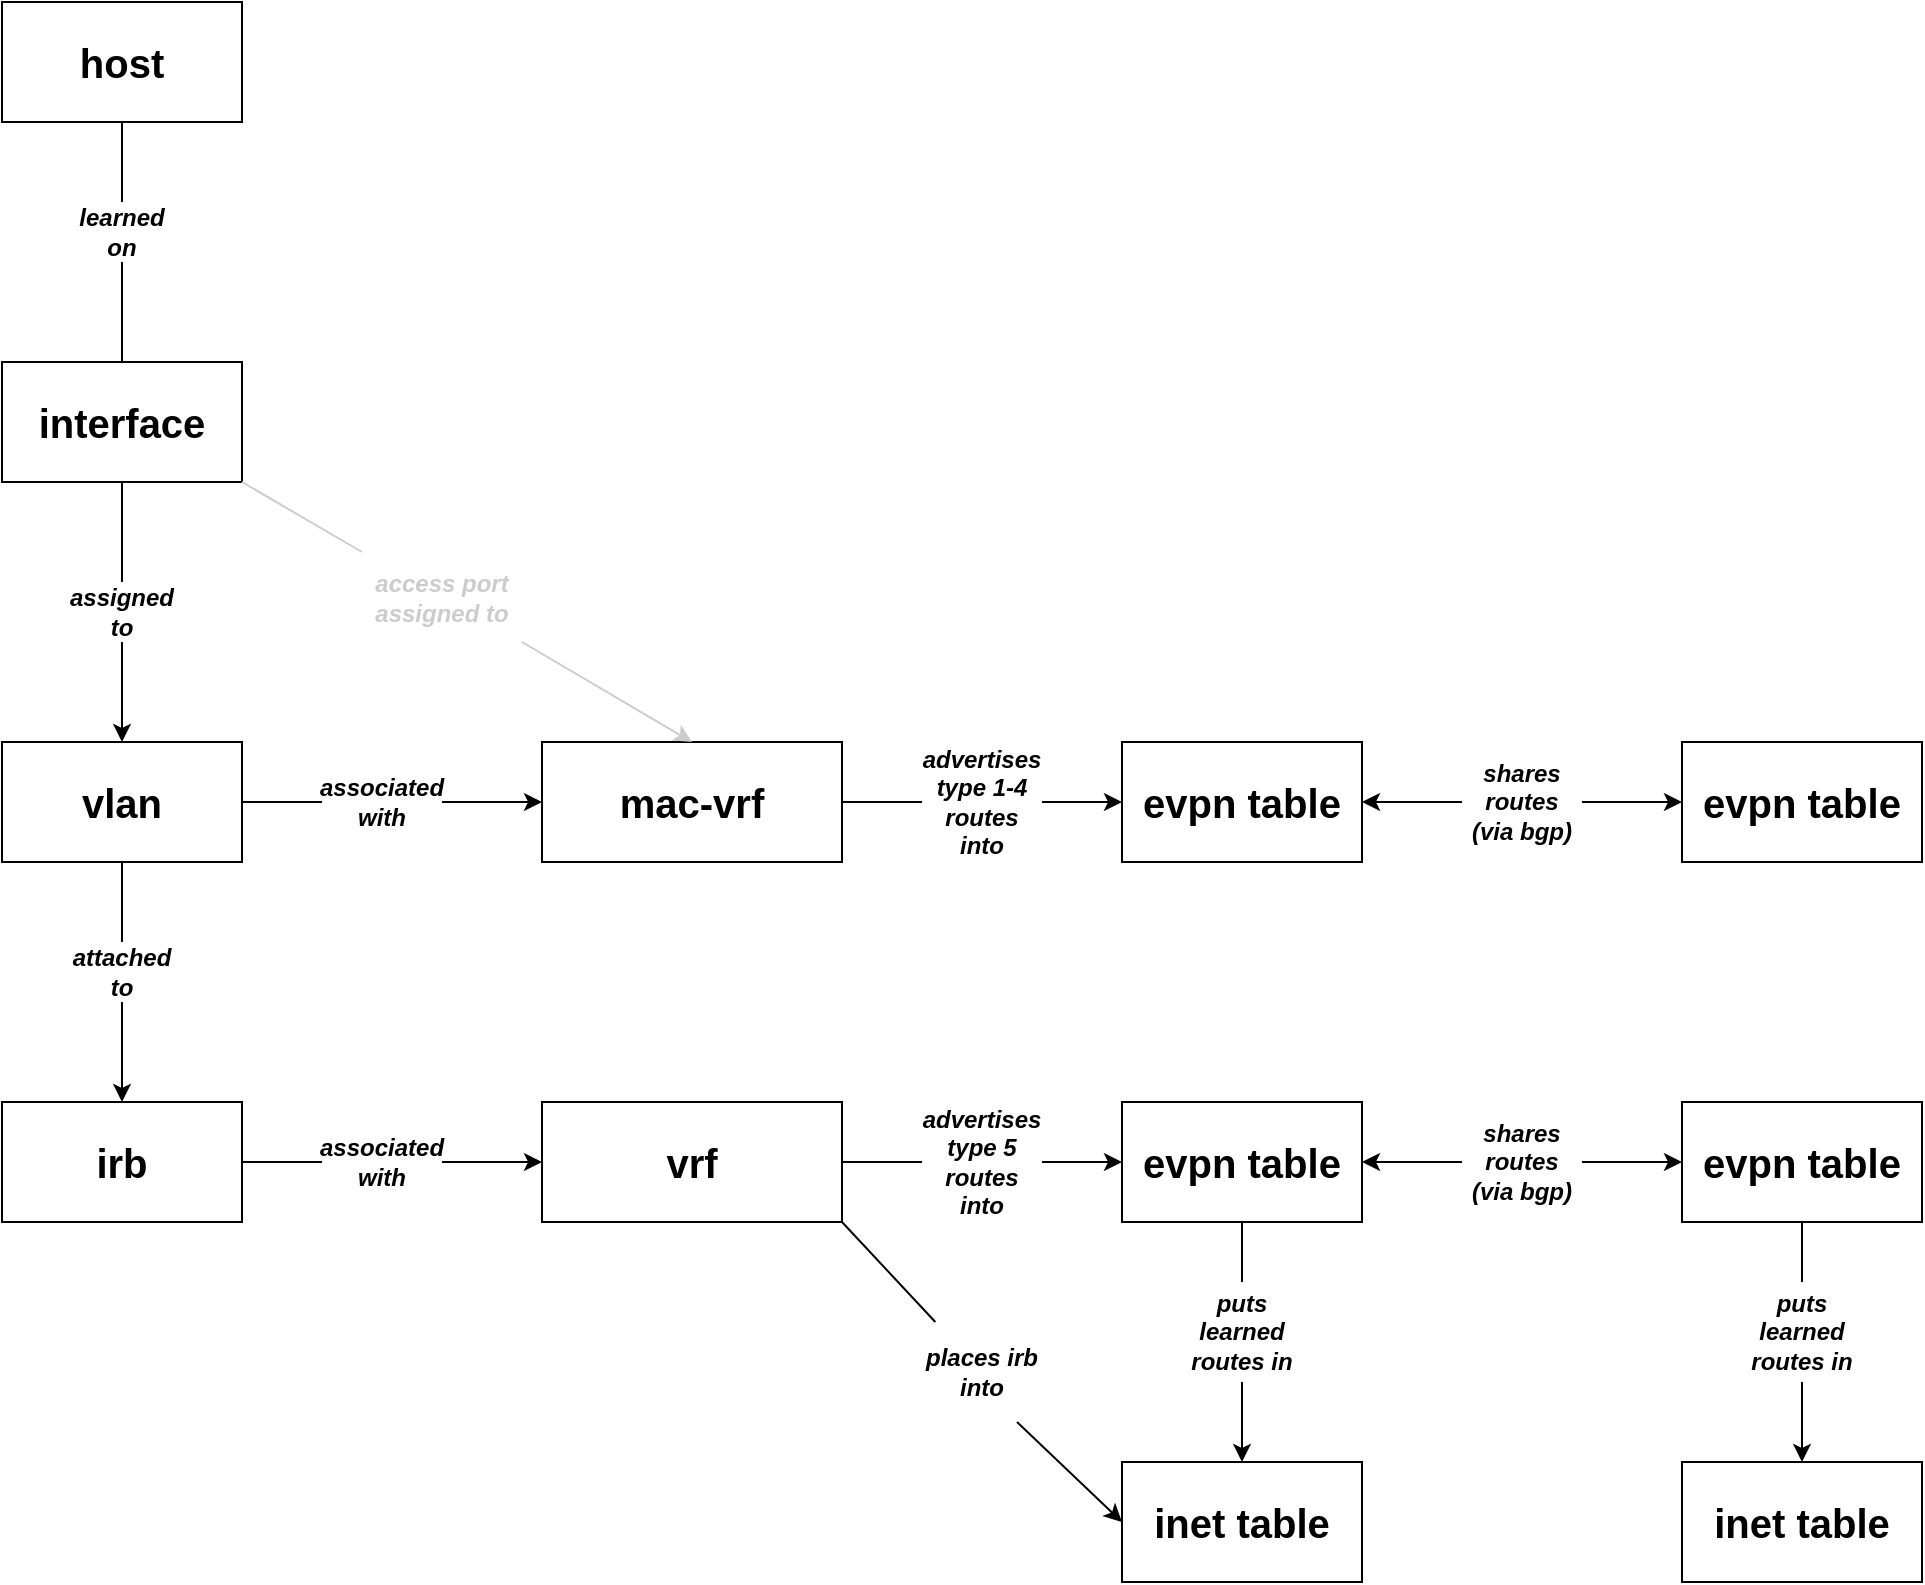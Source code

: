 <mxfile version="24.0.4" type="github">
  <diagram name="Page-1" id="M_8vOZxVr4BjTv-DGj9w">
    <mxGraphModel dx="878" dy="1686" grid="1" gridSize="10" guides="1" tooltips="1" connect="1" arrows="1" fold="1" page="1" pageScale="1" pageWidth="850" pageHeight="1100" math="0" shadow="0">
      <root>
        <mxCell id="0" />
        <mxCell id="1" parent="0" />
        <mxCell id="ueUM8DLzIV83piL0xhOp-2" value="&lt;font style=&quot;font-size: 20px;&quot;&gt;&lt;b&gt;vlan&lt;/b&gt;&lt;/font&gt;" style="rounded=0;whiteSpace=wrap;html=1;" vertex="1" parent="1">
          <mxGeometry x="160" y="330" width="120" height="60" as="geometry" />
        </mxCell>
        <mxCell id="ueUM8DLzIV83piL0xhOp-3" value="&lt;font style=&quot;font-size: 20px;&quot;&gt;&lt;b&gt;irb&lt;/b&gt;&lt;/font&gt;" style="rounded=0;whiteSpace=wrap;html=1;" vertex="1" parent="1">
          <mxGeometry x="160" y="510" width="120" height="60" as="geometry" />
        </mxCell>
        <mxCell id="ueUM8DLzIV83piL0xhOp-4" value="&lt;font size=&quot;1&quot; style=&quot;&quot;&gt;&lt;b style=&quot;font-size: 20px;&quot;&gt;mac-vrf&lt;/b&gt;&lt;/font&gt;" style="rounded=0;whiteSpace=wrap;html=1;" vertex="1" parent="1">
          <mxGeometry x="430" y="330" width="150" height="60" as="geometry" />
        </mxCell>
        <mxCell id="ueUM8DLzIV83piL0xhOp-5" value="&lt;font size=&quot;1&quot; style=&quot;&quot;&gt;&lt;b style=&quot;font-size: 20px;&quot;&gt;vrf&lt;/b&gt;&lt;/font&gt;" style="rounded=0;whiteSpace=wrap;html=1;" vertex="1" parent="1">
          <mxGeometry x="430" y="510" width="150" height="60" as="geometry" />
        </mxCell>
        <mxCell id="ueUM8DLzIV83piL0xhOp-11" value="" style="endArrow=none;html=1;rounded=0;entryX=1;entryY=0.5;entryDx=0;entryDy=0;exitX=0;exitY=0.5;exitDx=0;exitDy=0;startArrow=classic;startFill=1;" edge="1" parent="1" source="ueUM8DLzIV83piL0xhOp-4" target="ueUM8DLzIV83piL0xhOp-12">
          <mxGeometry width="50" height="50" relative="1" as="geometry">
            <mxPoint x="430" y="360" as="sourcePoint" />
            <mxPoint x="280" y="360" as="targetPoint" />
          </mxGeometry>
        </mxCell>
        <mxCell id="ueUM8DLzIV83piL0xhOp-12" value="&lt;b&gt;&lt;i&gt;associated with&lt;/i&gt;&lt;/b&gt;" style="text;html=1;align=center;verticalAlign=middle;whiteSpace=wrap;rounded=0;" vertex="1" parent="1">
          <mxGeometry x="320" y="345" width="60" height="30" as="geometry" />
        </mxCell>
        <mxCell id="ueUM8DLzIV83piL0xhOp-13" value="" style="endArrow=none;html=1;rounded=0;entryX=1;entryY=0.5;entryDx=0;entryDy=0;exitX=0;exitY=0.5;exitDx=0;exitDy=0;" edge="1" parent="1" source="ueUM8DLzIV83piL0xhOp-12" target="ueUM8DLzIV83piL0xhOp-2">
          <mxGeometry width="50" height="50" relative="1" as="geometry">
            <mxPoint x="220" y="390" as="sourcePoint" />
            <mxPoint x="270" y="340" as="targetPoint" />
          </mxGeometry>
        </mxCell>
        <mxCell id="ueUM8DLzIV83piL0xhOp-14" value="" style="endArrow=none;html=1;rounded=0;entryX=0.5;entryY=1;entryDx=0;entryDy=0;exitX=0.5;exitY=0;exitDx=0;exitDy=0;" edge="1" parent="1" source="ueUM8DLzIV83piL0xhOp-15" target="ueUM8DLzIV83piL0xhOp-2">
          <mxGeometry width="50" height="50" relative="1" as="geometry">
            <mxPoint x="220" y="380" as="sourcePoint" />
            <mxPoint x="270" y="330" as="targetPoint" />
          </mxGeometry>
        </mxCell>
        <mxCell id="ueUM8DLzIV83piL0xhOp-16" value="" style="endArrow=none;html=1;rounded=0;entryX=0.5;entryY=1;entryDx=0;entryDy=0;exitX=0.5;exitY=0;exitDx=0;exitDy=0;startArrow=classic;startFill=1;" edge="1" parent="1" source="ueUM8DLzIV83piL0xhOp-3" target="ueUM8DLzIV83piL0xhOp-15">
          <mxGeometry width="50" height="50" relative="1" as="geometry">
            <mxPoint x="220" y="510" as="sourcePoint" />
            <mxPoint x="220" y="390" as="targetPoint" />
          </mxGeometry>
        </mxCell>
        <mxCell id="ueUM8DLzIV83piL0xhOp-15" value="&lt;b&gt;&lt;i&gt;attached to&lt;/i&gt;&lt;/b&gt;" style="text;html=1;align=center;verticalAlign=middle;whiteSpace=wrap;rounded=0;" vertex="1" parent="1">
          <mxGeometry x="190" y="430" width="60" height="30" as="geometry" />
        </mxCell>
        <mxCell id="ueUM8DLzIV83piL0xhOp-17" value="" style="endArrow=none;html=1;rounded=0;entryX=1;entryY=0.5;entryDx=0;entryDy=0;exitX=0;exitY=0.5;exitDx=0;exitDy=0;" edge="1" parent="1" source="ueUM8DLzIV83piL0xhOp-18" target="ueUM8DLzIV83piL0xhOp-3">
          <mxGeometry width="50" height="50" relative="1" as="geometry">
            <mxPoint x="220" y="380" as="sourcePoint" />
            <mxPoint x="270" y="330" as="targetPoint" />
          </mxGeometry>
        </mxCell>
        <mxCell id="ueUM8DLzIV83piL0xhOp-19" value="" style="endArrow=none;html=1;rounded=0;entryX=1;entryY=0.5;entryDx=0;entryDy=0;exitX=0;exitY=0.5;exitDx=0;exitDy=0;startArrow=classic;startFill=1;" edge="1" parent="1" source="ueUM8DLzIV83piL0xhOp-5" target="ueUM8DLzIV83piL0xhOp-18">
          <mxGeometry width="50" height="50" relative="1" as="geometry">
            <mxPoint x="430" y="540" as="sourcePoint" />
            <mxPoint x="280" y="540" as="targetPoint" />
          </mxGeometry>
        </mxCell>
        <mxCell id="ueUM8DLzIV83piL0xhOp-18" value="&lt;b&gt;&lt;i&gt;associated with&lt;/i&gt;&lt;/b&gt;" style="text;html=1;align=center;verticalAlign=middle;whiteSpace=wrap;rounded=0;" vertex="1" parent="1">
          <mxGeometry x="320" y="525" width="60" height="30" as="geometry" />
        </mxCell>
        <mxCell id="ueUM8DLzIV83piL0xhOp-20" value="&lt;span style=&quot;font-size: 20px;&quot;&gt;&lt;b&gt;interface&lt;/b&gt;&lt;/span&gt;" style="rounded=0;whiteSpace=wrap;html=1;" vertex="1" parent="1">
          <mxGeometry x="160" y="140" width="120" height="60" as="geometry" />
        </mxCell>
        <mxCell id="ueUM8DLzIV83piL0xhOp-21" value="" style="endArrow=none;html=1;rounded=0;entryX=0.5;entryY=1;entryDx=0;entryDy=0;exitX=0.5;exitY=0;exitDx=0;exitDy=0;" edge="1" parent="1" source="ueUM8DLzIV83piL0xhOp-23" target="ueUM8DLzIV83piL0xhOp-20">
          <mxGeometry width="50" height="50" relative="1" as="geometry">
            <mxPoint x="220" y="420" as="sourcePoint" />
            <mxPoint x="270" y="370" as="targetPoint" />
          </mxGeometry>
        </mxCell>
        <mxCell id="ueUM8DLzIV83piL0xhOp-22" value="" style="endArrow=none;html=1;rounded=0;entryX=0.5;entryY=1;entryDx=0;entryDy=0;exitX=0.5;exitY=0;exitDx=0;exitDy=0;startArrow=classic;startFill=1;" edge="1" parent="1" source="ueUM8DLzIV83piL0xhOp-2" target="ueUM8DLzIV83piL0xhOp-23">
          <mxGeometry width="50" height="50" relative="1" as="geometry">
            <mxPoint x="220" y="330" as="sourcePoint" />
            <mxPoint x="220" y="200" as="targetPoint" />
          </mxGeometry>
        </mxCell>
        <mxCell id="ueUM8DLzIV83piL0xhOp-23" value="&lt;b&gt;&lt;i&gt;assigned to&lt;/i&gt;&lt;/b&gt;" style="text;html=1;align=center;verticalAlign=middle;whiteSpace=wrap;rounded=0;" vertex="1" parent="1">
          <mxGeometry x="190" y="250" width="60" height="30" as="geometry" />
        </mxCell>
        <mxCell id="ueUM8DLzIV83piL0xhOp-24" value="&lt;span style=&quot;font-size: 20px;&quot;&gt;&lt;b&gt;evpn table&lt;/b&gt;&lt;/span&gt;" style="rounded=0;whiteSpace=wrap;html=1;" vertex="1" parent="1">
          <mxGeometry x="720" y="330" width="120" height="60" as="geometry" />
        </mxCell>
        <mxCell id="ueUM8DLzIV83piL0xhOp-25" value="" style="endArrow=classic;html=1;rounded=0;exitX=1;exitY=0.5;exitDx=0;exitDy=0;entryX=0;entryY=0.5;entryDx=0;entryDy=0;startArrow=none;startFill=0;endFill=1;" edge="1" parent="1" source="ueUM8DLzIV83piL0xhOp-26" target="ueUM8DLzIV83piL0xhOp-24">
          <mxGeometry width="50" height="50" relative="1" as="geometry">
            <mxPoint x="430" y="360" as="sourcePoint" />
            <mxPoint x="480" y="310" as="targetPoint" />
          </mxGeometry>
        </mxCell>
        <mxCell id="ueUM8DLzIV83piL0xhOp-27" value="" style="endArrow=none;html=1;rounded=0;exitX=1;exitY=0.5;exitDx=0;exitDy=0;entryX=0;entryY=0.5;entryDx=0;entryDy=0;" edge="1" parent="1" source="ueUM8DLzIV83piL0xhOp-4" target="ueUM8DLzIV83piL0xhOp-26">
          <mxGeometry width="50" height="50" relative="1" as="geometry">
            <mxPoint x="580" y="360" as="sourcePoint" />
            <mxPoint x="720" y="360" as="targetPoint" />
          </mxGeometry>
        </mxCell>
        <mxCell id="ueUM8DLzIV83piL0xhOp-26" value="&lt;b&gt;&lt;i&gt;advertises type 1-4 routes&lt;/i&gt;&lt;/b&gt;&lt;div&gt;&lt;b&gt;&lt;i&gt;into&lt;/i&gt;&lt;/b&gt;&lt;/div&gt;" style="text;html=1;align=center;verticalAlign=middle;whiteSpace=wrap;rounded=0;" vertex="1" parent="1">
          <mxGeometry x="620" y="345" width="60" height="30" as="geometry" />
        </mxCell>
        <mxCell id="ueUM8DLzIV83piL0xhOp-28" value="&lt;span style=&quot;font-size: 20px;&quot;&gt;&lt;b&gt;evpn table&lt;/b&gt;&lt;/span&gt;" style="rounded=0;whiteSpace=wrap;html=1;" vertex="1" parent="1">
          <mxGeometry x="720" y="510" width="120" height="60" as="geometry" />
        </mxCell>
        <mxCell id="ueUM8DLzIV83piL0xhOp-29" value="" style="endArrow=classic;html=1;rounded=0;exitX=1;exitY=0.5;exitDx=0;exitDy=0;entryX=0;entryY=0.5;entryDx=0;entryDy=0;startArrow=none;startFill=0;endFill=1;" edge="1" parent="1" source="ueUM8DLzIV83piL0xhOp-30" target="ueUM8DLzIV83piL0xhOp-28">
          <mxGeometry width="50" height="50" relative="1" as="geometry">
            <mxPoint x="430" y="450" as="sourcePoint" />
            <mxPoint x="480" y="400" as="targetPoint" />
          </mxGeometry>
        </mxCell>
        <mxCell id="ueUM8DLzIV83piL0xhOp-31" value="" style="endArrow=none;html=1;rounded=0;exitX=1;exitY=0.5;exitDx=0;exitDy=0;entryX=0;entryY=0.5;entryDx=0;entryDy=0;" edge="1" parent="1" source="ueUM8DLzIV83piL0xhOp-5" target="ueUM8DLzIV83piL0xhOp-30">
          <mxGeometry width="50" height="50" relative="1" as="geometry">
            <mxPoint x="580" y="540" as="sourcePoint" />
            <mxPoint x="720" y="540" as="targetPoint" />
          </mxGeometry>
        </mxCell>
        <mxCell id="ueUM8DLzIV83piL0xhOp-30" value="&lt;b&gt;&lt;i&gt;advertises type 5 routes into&lt;/i&gt;&lt;/b&gt;" style="text;html=1;align=center;verticalAlign=middle;whiteSpace=wrap;rounded=0;" vertex="1" parent="1">
          <mxGeometry x="620" y="525" width="60" height="30" as="geometry" />
        </mxCell>
        <mxCell id="ueUM8DLzIV83piL0xhOp-32" value="&lt;span style=&quot;font-size: 20px;&quot;&gt;&lt;b&gt;inet table&lt;/b&gt;&lt;/span&gt;" style="rounded=0;whiteSpace=wrap;html=1;" vertex="1" parent="1">
          <mxGeometry x="720" y="690" width="120" height="60" as="geometry" />
        </mxCell>
        <mxCell id="ueUM8DLzIV83piL0xhOp-33" value="" style="endArrow=classic;html=1;rounded=0;exitX=0.75;exitY=1;exitDx=0;exitDy=0;entryX=0;entryY=0.5;entryDx=0;entryDy=0;startArrow=none;startFill=0;endFill=1;" edge="1" parent="1" source="ueUM8DLzIV83piL0xhOp-34" target="ueUM8DLzIV83piL0xhOp-32">
          <mxGeometry width="50" height="50" relative="1" as="geometry">
            <mxPoint x="420" y="510" as="sourcePoint" />
            <mxPoint x="470" y="460" as="targetPoint" />
          </mxGeometry>
        </mxCell>
        <mxCell id="ueUM8DLzIV83piL0xhOp-35" value="" style="endArrow=none;html=1;rounded=0;exitX=1;exitY=1;exitDx=0;exitDy=0;" edge="1" parent="1" source="ueUM8DLzIV83piL0xhOp-5" target="ueUM8DLzIV83piL0xhOp-34">
          <mxGeometry width="50" height="50" relative="1" as="geometry">
            <mxPoint x="580" y="570" as="sourcePoint" />
            <mxPoint x="720" y="720" as="targetPoint" />
          </mxGeometry>
        </mxCell>
        <mxCell id="ueUM8DLzIV83piL0xhOp-34" value="&lt;b&gt;&lt;i&gt;places irb into&lt;/i&gt;&lt;/b&gt;" style="text;html=1;align=center;verticalAlign=middle;whiteSpace=wrap;rounded=0;" vertex="1" parent="1">
          <mxGeometry x="615" y="620" width="70" height="50" as="geometry" />
        </mxCell>
        <mxCell id="ueUM8DLzIV83piL0xhOp-36" value="&lt;span style=&quot;font-size: 20px;&quot;&gt;&lt;b&gt;host&lt;/b&gt;&lt;/span&gt;" style="rounded=0;whiteSpace=wrap;html=1;" vertex="1" parent="1">
          <mxGeometry x="160" y="-40" width="120" height="60" as="geometry" />
        </mxCell>
        <mxCell id="ueUM8DLzIV83piL0xhOp-37" value="" style="endArrow=none;html=1;rounded=0;entryX=0.5;entryY=1;entryDx=0;entryDy=0;exitX=0.5;exitY=0;exitDx=0;exitDy=0;" edge="1" parent="1" source="ueUM8DLzIV83piL0xhOp-45" target="ueUM8DLzIV83piL0xhOp-36">
          <mxGeometry width="50" height="50" relative="1" as="geometry">
            <mxPoint x="390" y="230" as="sourcePoint" />
            <mxPoint x="440" y="180" as="targetPoint" />
          </mxGeometry>
        </mxCell>
        <mxCell id="ueUM8DLzIV83piL0xhOp-38" value="" style="endArrow=none;html=1;rounded=0;entryX=1;entryY=1;entryDx=0;entryDy=0;exitX=0;exitY=0;exitDx=0;exitDy=0;fontColor=#CCCCCC;fillColor=#f5f5f5;strokeColor=#CCCCCC;" edge="1" parent="1" source="ueUM8DLzIV83piL0xhOp-40" target="ueUM8DLzIV83piL0xhOp-20">
          <mxGeometry width="50" height="50" relative="1" as="geometry">
            <mxPoint x="380" y="350" as="sourcePoint" />
            <mxPoint x="430" y="300" as="targetPoint" />
          </mxGeometry>
        </mxCell>
        <mxCell id="ueUM8DLzIV83piL0xhOp-39" value="" style="endArrow=none;html=1;rounded=0;entryX=1;entryY=1;entryDx=0;entryDy=0;exitX=0.5;exitY=0;exitDx=0;exitDy=0;startArrow=classic;startFill=1;strokeColor=#CCCCCC;" edge="1" parent="1" source="ueUM8DLzIV83piL0xhOp-4" target="ueUM8DLzIV83piL0xhOp-40">
          <mxGeometry width="50" height="50" relative="1" as="geometry">
            <mxPoint x="505" y="330" as="sourcePoint" />
            <mxPoint x="280" y="200" as="targetPoint" />
          </mxGeometry>
        </mxCell>
        <mxCell id="ueUM8DLzIV83piL0xhOp-40" value="&lt;b&gt;&lt;i&gt;access port assigned to&lt;/i&gt;&lt;/b&gt;" style="text;html=1;align=center;verticalAlign=middle;whiteSpace=wrap;rounded=0;fontColor=#CCCCCC;" vertex="1" parent="1">
          <mxGeometry x="340" y="235" width="80" height="45" as="geometry" />
        </mxCell>
        <mxCell id="ueUM8DLzIV83piL0xhOp-41" value="&lt;span style=&quot;font-size: 20px;&quot;&gt;&lt;b&gt;evpn table&lt;/b&gt;&lt;/span&gt;" style="rounded=0;whiteSpace=wrap;html=1;" vertex="1" parent="1">
          <mxGeometry x="1000" y="510" width="120" height="60" as="geometry" />
        </mxCell>
        <mxCell id="ueUM8DLzIV83piL0xhOp-42" value="" style="endArrow=classic;html=1;rounded=0;exitX=1;exitY=0.5;exitDx=0;exitDy=0;entryX=0;entryY=0.5;entryDx=0;entryDy=0;startArrow=none;startFill=0;" edge="1" parent="1" source="ueUM8DLzIV83piL0xhOp-51" target="ueUM8DLzIV83piL0xhOp-41">
          <mxGeometry width="50" height="50" relative="1" as="geometry">
            <mxPoint x="700" y="560" as="sourcePoint" />
            <mxPoint x="750" y="510" as="targetPoint" />
          </mxGeometry>
        </mxCell>
        <mxCell id="ueUM8DLzIV83piL0xhOp-43" value="&lt;span style=&quot;font-size: 20px;&quot;&gt;&lt;b&gt;evpn table&lt;/b&gt;&lt;/span&gt;" style="rounded=0;whiteSpace=wrap;html=1;" vertex="1" parent="1">
          <mxGeometry x="1000" y="330" width="120" height="60" as="geometry" />
        </mxCell>
        <mxCell id="ueUM8DLzIV83piL0xhOp-44" value="&lt;span style=&quot;font-size: 20px;&quot;&gt;&lt;b&gt;inet table&lt;/b&gt;&lt;/span&gt;" style="rounded=0;whiteSpace=wrap;html=1;" vertex="1" parent="1">
          <mxGeometry x="1000" y="690" width="120" height="60" as="geometry" />
        </mxCell>
        <mxCell id="ueUM8DLzIV83piL0xhOp-46" value="" style="endArrow=none;html=1;rounded=0;entryX=0.5;entryY=1;entryDx=0;entryDy=0;exitX=0.5;exitY=0;exitDx=0;exitDy=0;" edge="1" parent="1" source="ueUM8DLzIV83piL0xhOp-20" target="ueUM8DLzIV83piL0xhOp-45">
          <mxGeometry width="50" height="50" relative="1" as="geometry">
            <mxPoint x="220" y="140" as="sourcePoint" />
            <mxPoint x="220" y="20" as="targetPoint" />
          </mxGeometry>
        </mxCell>
        <mxCell id="ueUM8DLzIV83piL0xhOp-45" value="&lt;b&gt;&lt;i&gt;learned on&lt;/i&gt;&lt;/b&gt;" style="text;html=1;align=center;verticalAlign=middle;whiteSpace=wrap;rounded=0;" vertex="1" parent="1">
          <mxGeometry x="190" y="60" width="60" height="30" as="geometry" />
        </mxCell>
        <mxCell id="ueUM8DLzIV83piL0xhOp-47" value="" style="endArrow=none;startArrow=none;html=1;rounded=0;entryX=0.5;entryY=1;entryDx=0;entryDy=0;exitX=0.5;exitY=0;exitDx=0;exitDy=0;startFill=0;endFill=0;" edge="1" parent="1" source="ueUM8DLzIV83piL0xhOp-48" target="ueUM8DLzIV83piL0xhOp-28">
          <mxGeometry width="50" height="50" relative="1" as="geometry">
            <mxPoint x="870" y="630" as="sourcePoint" />
            <mxPoint x="920" y="580" as="targetPoint" />
          </mxGeometry>
        </mxCell>
        <mxCell id="ueUM8DLzIV83piL0xhOp-49" value="" style="endArrow=none;startArrow=classic;html=1;rounded=0;entryX=0.5;entryY=1;entryDx=0;entryDy=0;exitX=0.5;exitY=0;exitDx=0;exitDy=0;startFill=1;endFill=0;" edge="1" parent="1" source="ueUM8DLzIV83piL0xhOp-32" target="ueUM8DLzIV83piL0xhOp-48">
          <mxGeometry width="50" height="50" relative="1" as="geometry">
            <mxPoint x="780" y="690" as="sourcePoint" />
            <mxPoint x="780" y="570" as="targetPoint" />
          </mxGeometry>
        </mxCell>
        <mxCell id="ueUM8DLzIV83piL0xhOp-48" value="&lt;b&gt;&lt;i&gt;puts learned routes in&lt;/i&gt;&lt;/b&gt;" style="text;html=1;align=center;verticalAlign=middle;whiteSpace=wrap;rounded=0;" vertex="1" parent="1">
          <mxGeometry x="750" y="600" width="60" height="50" as="geometry" />
        </mxCell>
        <mxCell id="ueUM8DLzIV83piL0xhOp-52" value="" style="endArrow=none;html=1;rounded=0;exitX=1;exitY=0.5;exitDx=0;exitDy=0;entryX=0;entryY=0.5;entryDx=0;entryDy=0;startArrow=classic;startFill=1;endFill=0;" edge="1" parent="1" source="ueUM8DLzIV83piL0xhOp-28" target="ueUM8DLzIV83piL0xhOp-51">
          <mxGeometry width="50" height="50" relative="1" as="geometry">
            <mxPoint x="840" y="540" as="sourcePoint" />
            <mxPoint x="1000" y="540" as="targetPoint" />
          </mxGeometry>
        </mxCell>
        <mxCell id="ueUM8DLzIV83piL0xhOp-51" value="shares routes&lt;div&gt;(via bgp)&lt;/div&gt;" style="text;html=1;align=center;verticalAlign=middle;whiteSpace=wrap;rounded=0;fontStyle=3" vertex="1" parent="1">
          <mxGeometry x="890" y="525" width="60" height="30" as="geometry" />
        </mxCell>
        <mxCell id="ueUM8DLzIV83piL0xhOp-54" value="" style="endArrow=classic;startArrow=none;html=1;rounded=0;entryX=1;entryY=0.5;entryDx=0;entryDy=0;exitX=0;exitY=0.5;exitDx=0;exitDy=0;endFill=1;startFill=0;" edge="1" parent="1" source="ueUM8DLzIV83piL0xhOp-53" target="ueUM8DLzIV83piL0xhOp-24">
          <mxGeometry width="50" height="50" relative="1" as="geometry">
            <mxPoint x="820" y="590" as="sourcePoint" />
            <mxPoint x="870" y="540" as="targetPoint" />
          </mxGeometry>
        </mxCell>
        <mxCell id="ueUM8DLzIV83piL0xhOp-55" value="" style="endArrow=none;startArrow=classic;html=1;rounded=0;entryX=1;entryY=0.5;entryDx=0;entryDy=0;exitX=0;exitY=0.5;exitDx=0;exitDy=0;startFill=1;endFill=0;" edge="1" parent="1" source="ueUM8DLzIV83piL0xhOp-43" target="ueUM8DLzIV83piL0xhOp-53">
          <mxGeometry width="50" height="50" relative="1" as="geometry">
            <mxPoint x="1000" y="360" as="sourcePoint" />
            <mxPoint x="840" y="360" as="targetPoint" />
          </mxGeometry>
        </mxCell>
        <mxCell id="ueUM8DLzIV83piL0xhOp-53" value="shares routes&lt;div&gt;(via bgp)&lt;/div&gt;" style="text;html=1;align=center;verticalAlign=middle;whiteSpace=wrap;rounded=0;fontStyle=3" vertex="1" parent="1">
          <mxGeometry x="890" y="345" width="60" height="30" as="geometry" />
        </mxCell>
        <mxCell id="ueUM8DLzIV83piL0xhOp-56" value="" style="endArrow=classic;html=1;rounded=0;exitX=0.5;exitY=1;exitDx=0;exitDy=0;entryX=0.5;entryY=0;entryDx=0;entryDy=0;" edge="1" parent="1" source="ueUM8DLzIV83piL0xhOp-57" target="ueUM8DLzIV83piL0xhOp-44">
          <mxGeometry width="50" height="50" relative="1" as="geometry">
            <mxPoint x="820" y="590" as="sourcePoint" />
            <mxPoint x="870" y="540" as="targetPoint" />
          </mxGeometry>
        </mxCell>
        <mxCell id="ueUM8DLzIV83piL0xhOp-58" value="" style="endArrow=none;html=1;rounded=0;exitX=0.5;exitY=1;exitDx=0;exitDy=0;entryX=0.5;entryY=0;entryDx=0;entryDy=0;endFill=0;" edge="1" parent="1" source="ueUM8DLzIV83piL0xhOp-41" target="ueUM8DLzIV83piL0xhOp-57">
          <mxGeometry width="50" height="50" relative="1" as="geometry">
            <mxPoint x="1060" y="570" as="sourcePoint" />
            <mxPoint x="1060" y="690" as="targetPoint" />
          </mxGeometry>
        </mxCell>
        <mxCell id="ueUM8DLzIV83piL0xhOp-57" value="&lt;b&gt;&lt;i&gt;puts learned routes in&lt;/i&gt;&lt;/b&gt;" style="text;html=1;align=center;verticalAlign=middle;whiteSpace=wrap;rounded=0;" vertex="1" parent="1">
          <mxGeometry x="1030" y="600" width="60" height="50" as="geometry" />
        </mxCell>
      </root>
    </mxGraphModel>
  </diagram>
</mxfile>

